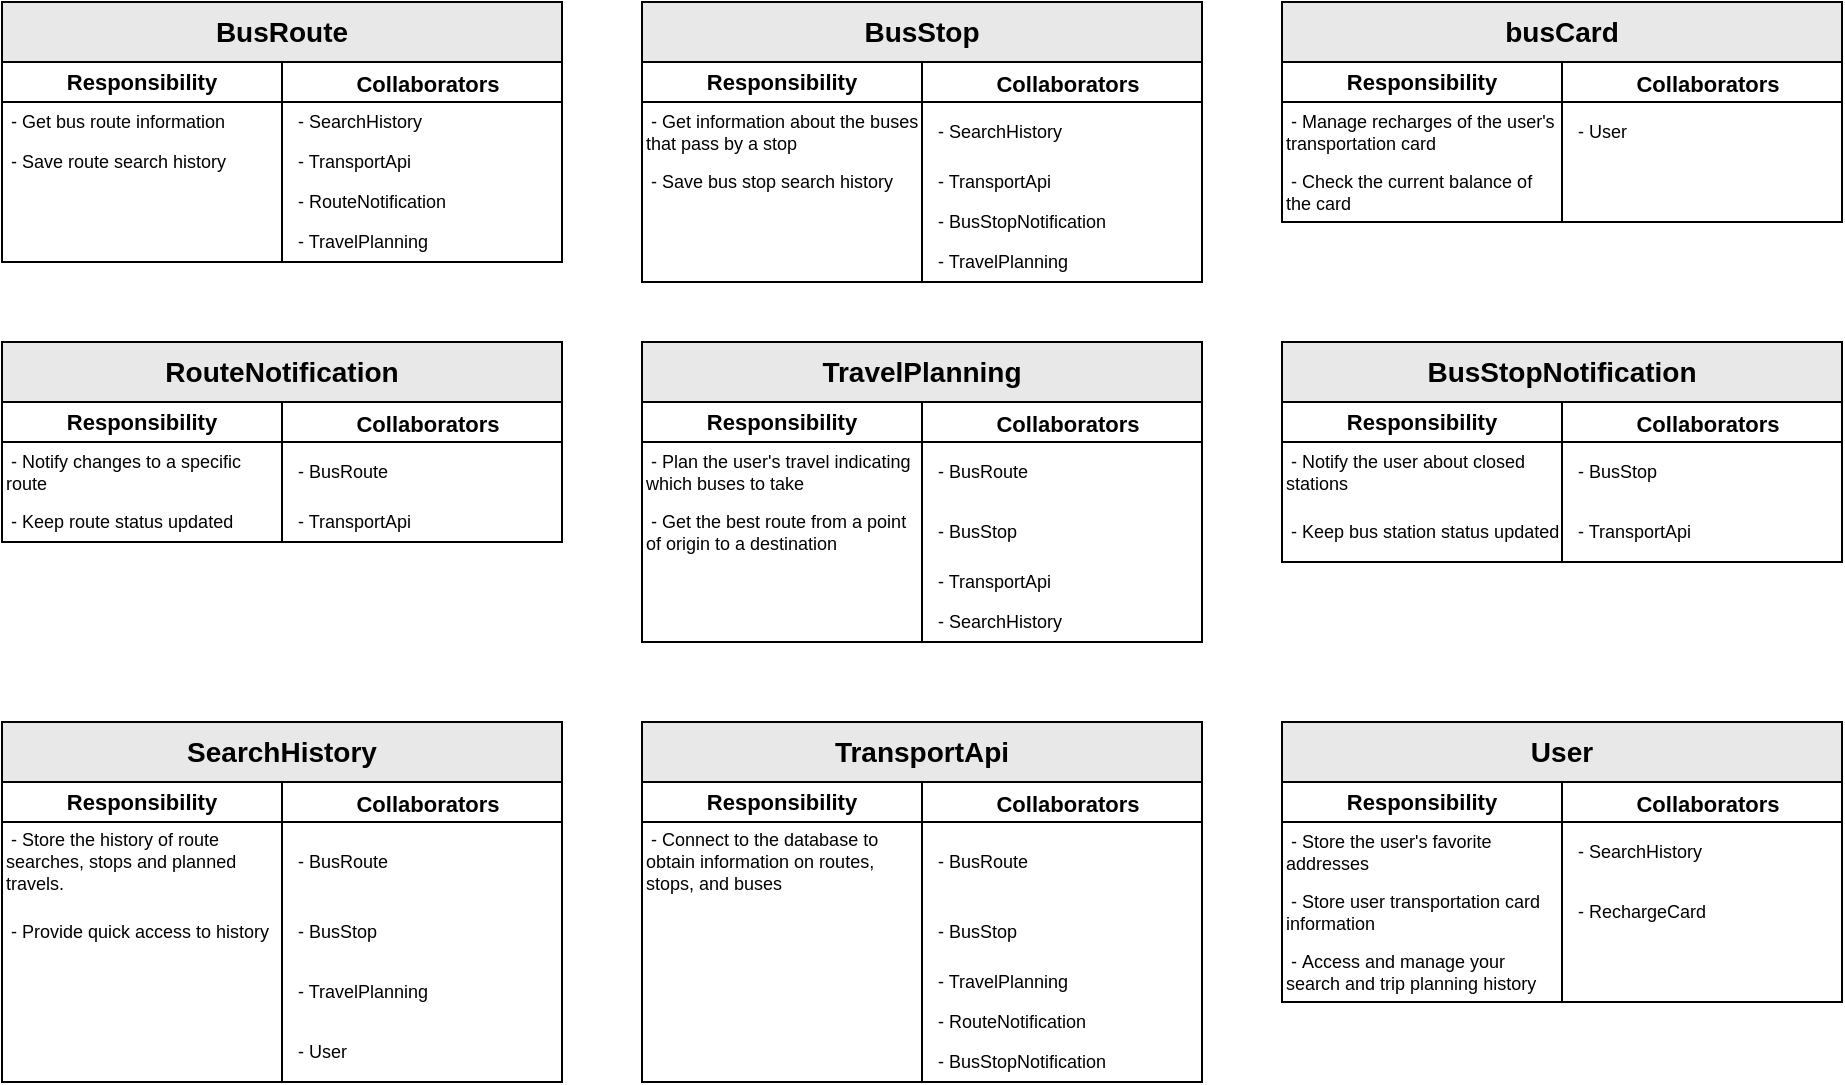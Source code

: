 <mxfile version="24.7.17" pages="3">
  <diagram id="pCYuzpo6gZPoyfS-vr07" name="CRC">
    <mxGraphModel dx="427" dy="502" grid="1" gridSize="10" guides="1" tooltips="1" connect="1" arrows="1" fold="1" page="1" pageScale="1" pageWidth="827" pageHeight="1169" math="0" shadow="0">
      <root>
        <mxCell id="0" />
        <mxCell id="1" parent="0" />
        <mxCell id="U7XZ3iKIyfjRVw8lo3Q3-96" value="&lt;span style=&quot;text-wrap: nowrap;&quot;&gt;&lt;font style=&quot;font-size: 14px;&quot;&gt;BusRoute&lt;/font&gt;&lt;/span&gt;" style="shape=table;startSize=30;container=1;collapsible=1;childLayout=tableLayout;fixedRows=1;rowLines=0;fontStyle=1;align=center;resizeLast=1;html=1;whiteSpace=wrap;swimlaneLine=1;rounded=0;shadow=0;gradientColor=none;fillStyle=auto;fillColor=#E8E8E8;" parent="1" vertex="1">
          <mxGeometry x="40" y="40" width="280.0" height="130" as="geometry">
            <mxRectangle x="120" y="100" width="150" height="30" as="alternateBounds" />
          </mxGeometry>
        </mxCell>
        <mxCell id="U7XZ3iKIyfjRVw8lo3Q3-97" value="" style="shape=tableRow;horizontal=0;startSize=0;swimlaneHead=0;swimlaneBody=0;fillColor=none;collapsible=0;dropTarget=0;points=[[0,0.5],[1,0.5]];portConstraint=eastwest;top=0;left=0;right=0;bottom=1;html=1;fontStyle=4" parent="U7XZ3iKIyfjRVw8lo3Q3-96" vertex="1">
          <mxGeometry y="30" width="280.0" height="20" as="geometry" />
        </mxCell>
        <mxCell id="U7XZ3iKIyfjRVw8lo3Q3-98" value="&lt;span style=&quot;font-size: 11px;&quot;&gt;Responsibility&lt;/span&gt;" style="shape=partialRectangle;connectable=0;fillColor=none;top=0;left=0;bottom=0;right=0;fontStyle=1;overflow=hidden;html=1;whiteSpace=wrap;fontSize=11;" parent="U7XZ3iKIyfjRVw8lo3Q3-97" vertex="1">
          <mxGeometry width="140" height="20" as="geometry">
            <mxRectangle width="140" height="20" as="alternateBounds" />
          </mxGeometry>
        </mxCell>
        <mxCell id="U7XZ3iKIyfjRVw8lo3Q3-99" value="&lt;div style=&quot;&quot;&gt;&lt;font style=&quot;font-size: 11px;&quot;&gt;Collaborators&lt;/font&gt;&lt;/div&gt;" style="shape=partialRectangle;connectable=0;fillColor=none;top=0;left=0;bottom=0;right=0;align=center;spacingLeft=6;fontStyle=1;overflow=hidden;html=1;whiteSpace=wrap;fontSize=13;" parent="U7XZ3iKIyfjRVw8lo3Q3-97" vertex="1">
          <mxGeometry x="140" width="140.0" height="20" as="geometry">
            <mxRectangle width="140.0" height="20" as="alternateBounds" />
          </mxGeometry>
        </mxCell>
        <mxCell id="U7XZ3iKIyfjRVw8lo3Q3-100" value="" style="shape=tableRow;horizontal=0;startSize=0;swimlaneHead=0;swimlaneBody=0;fillColor=none;collapsible=0;dropTarget=0;points=[[0,0.5],[1,0.5]];portConstraint=eastwest;top=0;left=0;right=0;bottom=0;html=1;" parent="U7XZ3iKIyfjRVw8lo3Q3-96" vertex="1">
          <mxGeometry y="50" width="280.0" height="20" as="geometry" />
        </mxCell>
        <mxCell id="U7XZ3iKIyfjRVw8lo3Q3-101" value="&amp;nbsp;- Get bus route information" style="shape=partialRectangle;connectable=0;fillColor=none;top=0;left=0;bottom=0;right=0;editable=1;overflow=hidden;html=1;whiteSpace=wrap;align=left;fontSize=9;" parent="U7XZ3iKIyfjRVw8lo3Q3-100" vertex="1">
          <mxGeometry width="140" height="20" as="geometry">
            <mxRectangle width="140" height="20" as="alternateBounds" />
          </mxGeometry>
        </mxCell>
        <mxCell id="U7XZ3iKIyfjRVw8lo3Q3-102" value="- SearchHistory" style="shape=partialRectangle;connectable=0;fillColor=none;top=0;left=0;bottom=0;right=0;align=left;spacingLeft=6;overflow=hidden;html=1;whiteSpace=wrap;fontSize=9;" parent="U7XZ3iKIyfjRVw8lo3Q3-100" vertex="1">
          <mxGeometry x="140" width="140.0" height="20" as="geometry">
            <mxRectangle width="140.0" height="20" as="alternateBounds" />
          </mxGeometry>
        </mxCell>
        <mxCell id="U7XZ3iKIyfjRVw8lo3Q3-103" value="" style="shape=tableRow;horizontal=0;startSize=0;swimlaneHead=0;swimlaneBody=0;fillColor=none;collapsible=0;dropTarget=0;points=[[0,0.5],[1,0.5]];portConstraint=eastwest;top=0;left=0;right=0;bottom=0;html=1;" parent="U7XZ3iKIyfjRVw8lo3Q3-96" vertex="1">
          <mxGeometry y="70" width="280.0" height="20" as="geometry" />
        </mxCell>
        <mxCell id="U7XZ3iKIyfjRVw8lo3Q3-104" value="&amp;nbsp;- Save route search history" style="shape=partialRectangle;connectable=0;fillColor=none;top=0;left=0;bottom=0;right=0;editable=1;overflow=hidden;html=1;whiteSpace=wrap;fontSize=9;align=left;" parent="U7XZ3iKIyfjRVw8lo3Q3-103" vertex="1">
          <mxGeometry width="140" height="20" as="geometry">
            <mxRectangle width="140" height="20" as="alternateBounds" />
          </mxGeometry>
        </mxCell>
        <mxCell id="U7XZ3iKIyfjRVw8lo3Q3-105" value="- TransportApi" style="shape=partialRectangle;connectable=0;fillColor=none;top=0;left=0;bottom=0;right=0;align=left;spacingLeft=6;overflow=hidden;html=1;whiteSpace=wrap;fontSize=9;" parent="U7XZ3iKIyfjRVw8lo3Q3-103" vertex="1">
          <mxGeometry x="140" width="140.0" height="20" as="geometry">
            <mxRectangle width="140.0" height="20" as="alternateBounds" />
          </mxGeometry>
        </mxCell>
        <mxCell id="GOFh9uwzWzlSreIbZb03-23" style="shape=tableRow;horizontal=0;startSize=0;swimlaneHead=0;swimlaneBody=0;fillColor=none;collapsible=0;dropTarget=0;points=[[0,0.5],[1,0.5]];portConstraint=eastwest;top=0;left=0;right=0;bottom=0;html=1;" parent="U7XZ3iKIyfjRVw8lo3Q3-96" vertex="1">
          <mxGeometry y="90" width="280.0" height="20" as="geometry" />
        </mxCell>
        <mxCell id="GOFh9uwzWzlSreIbZb03-24" style="shape=partialRectangle;connectable=0;fillColor=none;top=0;left=0;bottom=0;right=0;editable=1;overflow=hidden;html=1;whiteSpace=wrap;fontSize=9;align=left;" parent="GOFh9uwzWzlSreIbZb03-23" vertex="1">
          <mxGeometry width="140" height="20" as="geometry">
            <mxRectangle width="140" height="20" as="alternateBounds" />
          </mxGeometry>
        </mxCell>
        <mxCell id="GOFh9uwzWzlSreIbZb03-25" value="- RouteNotification" style="shape=partialRectangle;connectable=0;fillColor=none;top=0;left=0;bottom=0;right=0;align=left;spacingLeft=6;overflow=hidden;html=1;whiteSpace=wrap;fontSize=9;" parent="GOFh9uwzWzlSreIbZb03-23" vertex="1">
          <mxGeometry x="140" width="140.0" height="20" as="geometry">
            <mxRectangle width="140.0" height="20" as="alternateBounds" />
          </mxGeometry>
        </mxCell>
        <mxCell id="V7HMOvmReYeBTQIypr3q-49" style="shape=tableRow;horizontal=0;startSize=0;swimlaneHead=0;swimlaneBody=0;fillColor=none;collapsible=0;dropTarget=0;points=[[0,0.5],[1,0.5]];portConstraint=eastwest;top=0;left=0;right=0;bottom=0;html=1;" parent="U7XZ3iKIyfjRVw8lo3Q3-96" vertex="1">
          <mxGeometry y="110" width="280.0" height="20" as="geometry" />
        </mxCell>
        <mxCell id="V7HMOvmReYeBTQIypr3q-50" style="shape=partialRectangle;connectable=0;fillColor=none;top=0;left=0;bottom=0;right=0;editable=1;overflow=hidden;html=1;whiteSpace=wrap;fontSize=9;align=left;" parent="V7HMOvmReYeBTQIypr3q-49" vertex="1">
          <mxGeometry width="140" height="20" as="geometry">
            <mxRectangle width="140" height="20" as="alternateBounds" />
          </mxGeometry>
        </mxCell>
        <mxCell id="V7HMOvmReYeBTQIypr3q-51" value="- TravelPlanning" style="shape=partialRectangle;connectable=0;fillColor=none;top=0;left=0;bottom=0;right=0;align=left;spacingLeft=6;overflow=hidden;html=1;whiteSpace=wrap;fontSize=9;" parent="V7HMOvmReYeBTQIypr3q-49" vertex="1">
          <mxGeometry x="140" width="140.0" height="20" as="geometry">
            <mxRectangle width="140.0" height="20" as="alternateBounds" />
          </mxGeometry>
        </mxCell>
        <mxCell id="GOFh9uwzWzlSreIbZb03-3" value="&lt;span style=&quot;text-wrap: nowrap;&quot;&gt;&lt;font style=&quot;font-size: 14px;&quot;&gt;BusStop&lt;/font&gt;&lt;/span&gt;" style="shape=table;startSize=30;container=1;collapsible=1;childLayout=tableLayout;fixedRows=1;rowLines=0;fontStyle=1;align=center;resizeLast=1;html=1;whiteSpace=wrap;swimlaneLine=1;rounded=0;shadow=0;gradientColor=none;fillStyle=auto;fillColor=#E8E8E8;" parent="1" vertex="1">
          <mxGeometry x="360" y="40" width="280" height="140" as="geometry">
            <mxRectangle x="120" y="100" width="150" height="30" as="alternateBounds" />
          </mxGeometry>
        </mxCell>
        <mxCell id="GOFh9uwzWzlSreIbZb03-4" value="" style="shape=tableRow;horizontal=0;startSize=0;swimlaneHead=0;swimlaneBody=0;fillColor=none;collapsible=0;dropTarget=0;points=[[0,0.5],[1,0.5]];portConstraint=eastwest;top=0;left=0;right=0;bottom=1;html=1;fontStyle=4" parent="GOFh9uwzWzlSreIbZb03-3" vertex="1">
          <mxGeometry y="30" width="280" height="20" as="geometry" />
        </mxCell>
        <mxCell id="GOFh9uwzWzlSreIbZb03-5" value="&lt;span style=&quot;font-size: 11px;&quot;&gt;Responsibility&lt;/span&gt;" style="shape=partialRectangle;connectable=0;fillColor=none;top=0;left=0;bottom=0;right=0;fontStyle=1;overflow=hidden;html=1;whiteSpace=wrap;fontSize=11;" parent="GOFh9uwzWzlSreIbZb03-4" vertex="1">
          <mxGeometry width="140" height="20" as="geometry">
            <mxRectangle width="140" height="20" as="alternateBounds" />
          </mxGeometry>
        </mxCell>
        <mxCell id="GOFh9uwzWzlSreIbZb03-6" value="&lt;div style=&quot;&quot;&gt;&lt;font style=&quot;font-size: 11px;&quot;&gt;Collaborators&lt;/font&gt;&lt;/div&gt;" style="shape=partialRectangle;connectable=0;fillColor=none;top=0;left=0;bottom=0;right=0;align=center;spacingLeft=6;fontStyle=1;overflow=hidden;html=1;whiteSpace=wrap;fontSize=13;" parent="GOFh9uwzWzlSreIbZb03-4" vertex="1">
          <mxGeometry x="140" width="140" height="20" as="geometry">
            <mxRectangle width="140" height="20" as="alternateBounds" />
          </mxGeometry>
        </mxCell>
        <mxCell id="GOFh9uwzWzlSreIbZb03-7" value="" style="shape=tableRow;horizontal=0;startSize=0;swimlaneHead=0;swimlaneBody=0;fillColor=none;collapsible=0;dropTarget=0;points=[[0,0.5],[1,0.5]];portConstraint=eastwest;top=0;left=0;right=0;bottom=0;html=1;" parent="GOFh9uwzWzlSreIbZb03-3" vertex="1">
          <mxGeometry y="50" width="280" height="30" as="geometry" />
        </mxCell>
        <mxCell id="GOFh9uwzWzlSreIbZb03-8" value="&amp;nbsp;- Get information about the buses that pass by a stop" style="shape=partialRectangle;connectable=0;fillColor=none;top=0;left=0;bottom=0;right=0;editable=1;overflow=hidden;html=1;whiteSpace=wrap;align=left;fontSize=9;" parent="GOFh9uwzWzlSreIbZb03-7" vertex="1">
          <mxGeometry width="140" height="30" as="geometry">
            <mxRectangle width="140" height="30" as="alternateBounds" />
          </mxGeometry>
        </mxCell>
        <mxCell id="GOFh9uwzWzlSreIbZb03-9" value="- SearchHistory" style="shape=partialRectangle;connectable=0;fillColor=none;top=0;left=0;bottom=0;right=0;align=left;spacingLeft=6;overflow=hidden;html=1;whiteSpace=wrap;fontSize=9;" parent="GOFh9uwzWzlSreIbZb03-7" vertex="1">
          <mxGeometry x="140" width="140" height="30" as="geometry">
            <mxRectangle width="140" height="30" as="alternateBounds" />
          </mxGeometry>
        </mxCell>
        <mxCell id="GOFh9uwzWzlSreIbZb03-10" value="" style="shape=tableRow;horizontal=0;startSize=0;swimlaneHead=0;swimlaneBody=0;fillColor=none;collapsible=0;dropTarget=0;points=[[0,0.5],[1,0.5]];portConstraint=eastwest;top=0;left=0;right=0;bottom=0;html=1;" parent="GOFh9uwzWzlSreIbZb03-3" vertex="1">
          <mxGeometry y="80" width="280" height="20" as="geometry" />
        </mxCell>
        <mxCell id="GOFh9uwzWzlSreIbZb03-11" value="&amp;nbsp;- Save bus stop search history" style="shape=partialRectangle;connectable=0;fillColor=none;top=0;left=0;bottom=0;right=0;editable=1;overflow=hidden;html=1;whiteSpace=wrap;fontSize=9;align=left;" parent="GOFh9uwzWzlSreIbZb03-10" vertex="1">
          <mxGeometry width="140" height="20" as="geometry">
            <mxRectangle width="140" height="20" as="alternateBounds" />
          </mxGeometry>
        </mxCell>
        <mxCell id="GOFh9uwzWzlSreIbZb03-12" value="- TransportApi" style="shape=partialRectangle;connectable=0;fillColor=none;top=0;left=0;bottom=0;right=0;align=left;spacingLeft=6;overflow=hidden;html=1;whiteSpace=wrap;fontSize=9;" parent="GOFh9uwzWzlSreIbZb03-10" vertex="1">
          <mxGeometry x="140" width="140" height="20" as="geometry">
            <mxRectangle width="140" height="20" as="alternateBounds" />
          </mxGeometry>
        </mxCell>
        <mxCell id="V7HMOvmReYeBTQIypr3q-43" style="shape=tableRow;horizontal=0;startSize=0;swimlaneHead=0;swimlaneBody=0;fillColor=none;collapsible=0;dropTarget=0;points=[[0,0.5],[1,0.5]];portConstraint=eastwest;top=0;left=0;right=0;bottom=0;html=1;" parent="GOFh9uwzWzlSreIbZb03-3" vertex="1">
          <mxGeometry y="100" width="280" height="20" as="geometry" />
        </mxCell>
        <mxCell id="V7HMOvmReYeBTQIypr3q-44" style="shape=partialRectangle;connectable=0;fillColor=none;top=0;left=0;bottom=0;right=0;editable=1;overflow=hidden;html=1;whiteSpace=wrap;fontSize=9;align=left;" parent="V7HMOvmReYeBTQIypr3q-43" vertex="1">
          <mxGeometry width="140" height="20" as="geometry">
            <mxRectangle width="140" height="20" as="alternateBounds" />
          </mxGeometry>
        </mxCell>
        <mxCell id="V7HMOvmReYeBTQIypr3q-45" value="- BusStopNotification" style="shape=partialRectangle;connectable=0;fillColor=none;top=0;left=0;bottom=0;right=0;align=left;spacingLeft=6;overflow=hidden;html=1;whiteSpace=wrap;fontSize=9;" parent="V7HMOvmReYeBTQIypr3q-43" vertex="1">
          <mxGeometry x="140" width="140" height="20" as="geometry">
            <mxRectangle width="140" height="20" as="alternateBounds" />
          </mxGeometry>
        </mxCell>
        <mxCell id="V7HMOvmReYeBTQIypr3q-52" style="shape=tableRow;horizontal=0;startSize=0;swimlaneHead=0;swimlaneBody=0;fillColor=none;collapsible=0;dropTarget=0;points=[[0,0.5],[1,0.5]];portConstraint=eastwest;top=0;left=0;right=0;bottom=0;html=1;" parent="GOFh9uwzWzlSreIbZb03-3" vertex="1">
          <mxGeometry y="120" width="280" height="20" as="geometry" />
        </mxCell>
        <mxCell id="V7HMOvmReYeBTQIypr3q-53" style="shape=partialRectangle;connectable=0;fillColor=none;top=0;left=0;bottom=0;right=0;editable=1;overflow=hidden;html=1;whiteSpace=wrap;fontSize=9;align=left;" parent="V7HMOvmReYeBTQIypr3q-52" vertex="1">
          <mxGeometry width="140" height="20" as="geometry">
            <mxRectangle width="140" height="20" as="alternateBounds" />
          </mxGeometry>
        </mxCell>
        <mxCell id="V7HMOvmReYeBTQIypr3q-54" value="- TravelPlanning" style="shape=partialRectangle;connectable=0;fillColor=none;top=0;left=0;bottom=0;right=0;align=left;spacingLeft=6;overflow=hidden;html=1;whiteSpace=wrap;fontSize=9;" parent="V7HMOvmReYeBTQIypr3q-52" vertex="1">
          <mxGeometry x="140" width="140" height="20" as="geometry">
            <mxRectangle width="140" height="20" as="alternateBounds" />
          </mxGeometry>
        </mxCell>
        <mxCell id="GOFh9uwzWzlSreIbZb03-13" value="&lt;span style=&quot;text-wrap: nowrap;&quot;&gt;&lt;font style=&quot;font-size: 14px;&quot;&gt;RouteNotification&lt;/font&gt;&lt;/span&gt;" style="shape=table;startSize=30;container=1;collapsible=1;childLayout=tableLayout;fixedRows=1;rowLines=0;fontStyle=1;align=center;resizeLast=1;html=1;whiteSpace=wrap;swimlaneLine=1;rounded=0;shadow=0;gradientColor=none;fillStyle=auto;fillColor=#E8E8E8;" parent="1" vertex="1">
          <mxGeometry x="40" y="210" width="280.0" height="100" as="geometry">
            <mxRectangle x="120" y="100" width="150" height="30" as="alternateBounds" />
          </mxGeometry>
        </mxCell>
        <mxCell id="GOFh9uwzWzlSreIbZb03-14" value="" style="shape=tableRow;horizontal=0;startSize=0;swimlaneHead=0;swimlaneBody=0;fillColor=none;collapsible=0;dropTarget=0;points=[[0,0.5],[1,0.5]];portConstraint=eastwest;top=0;left=0;right=0;bottom=1;html=1;fontStyle=4" parent="GOFh9uwzWzlSreIbZb03-13" vertex="1">
          <mxGeometry y="30" width="280.0" height="20" as="geometry" />
        </mxCell>
        <mxCell id="GOFh9uwzWzlSreIbZb03-15" value="&lt;span style=&quot;font-size: 11px;&quot;&gt;Responsibility&lt;/span&gt;" style="shape=partialRectangle;connectable=0;fillColor=none;top=0;left=0;bottom=0;right=0;fontStyle=1;overflow=hidden;html=1;whiteSpace=wrap;fontSize=11;" parent="GOFh9uwzWzlSreIbZb03-14" vertex="1">
          <mxGeometry width="140" height="20" as="geometry">
            <mxRectangle width="140" height="20" as="alternateBounds" />
          </mxGeometry>
        </mxCell>
        <mxCell id="GOFh9uwzWzlSreIbZb03-16" value="&lt;div style=&quot;&quot;&gt;&lt;font style=&quot;font-size: 11px;&quot;&gt;Collaborators&lt;/font&gt;&lt;/div&gt;" style="shape=partialRectangle;connectable=0;fillColor=none;top=0;left=0;bottom=0;right=0;align=center;spacingLeft=6;fontStyle=1;overflow=hidden;html=1;whiteSpace=wrap;fontSize=13;" parent="GOFh9uwzWzlSreIbZb03-14" vertex="1">
          <mxGeometry x="140" width="140.0" height="20" as="geometry">
            <mxRectangle width="140.0" height="20" as="alternateBounds" />
          </mxGeometry>
        </mxCell>
        <mxCell id="GOFh9uwzWzlSreIbZb03-17" value="" style="shape=tableRow;horizontal=0;startSize=0;swimlaneHead=0;swimlaneBody=0;fillColor=none;collapsible=0;dropTarget=0;points=[[0,0.5],[1,0.5]];portConstraint=eastwest;top=0;left=0;right=0;bottom=0;html=1;" parent="GOFh9uwzWzlSreIbZb03-13" vertex="1">
          <mxGeometry y="50" width="280.0" height="30" as="geometry" />
        </mxCell>
        <mxCell id="GOFh9uwzWzlSreIbZb03-18" value="&amp;nbsp;-&amp;nbsp;Notify changes to a specific route" style="shape=partialRectangle;connectable=0;fillColor=none;top=0;left=0;bottom=0;right=0;editable=1;overflow=hidden;html=1;whiteSpace=wrap;align=left;fontSize=9;" parent="GOFh9uwzWzlSreIbZb03-17" vertex="1">
          <mxGeometry width="140" height="30" as="geometry">
            <mxRectangle width="140" height="30" as="alternateBounds" />
          </mxGeometry>
        </mxCell>
        <mxCell id="GOFh9uwzWzlSreIbZb03-19" value="- BusRoute" style="shape=partialRectangle;connectable=0;fillColor=none;top=0;left=0;bottom=0;right=0;align=left;spacingLeft=6;overflow=hidden;html=1;whiteSpace=wrap;fontSize=9;" parent="GOFh9uwzWzlSreIbZb03-17" vertex="1">
          <mxGeometry x="140" width="140.0" height="30" as="geometry">
            <mxRectangle width="140.0" height="30" as="alternateBounds" />
          </mxGeometry>
        </mxCell>
        <mxCell id="GOFh9uwzWzlSreIbZb03-20" value="" style="shape=tableRow;horizontal=0;startSize=0;swimlaneHead=0;swimlaneBody=0;fillColor=none;collapsible=0;dropTarget=0;points=[[0,0.5],[1,0.5]];portConstraint=eastwest;top=0;left=0;right=0;bottom=0;html=1;" parent="GOFh9uwzWzlSreIbZb03-13" vertex="1">
          <mxGeometry y="80" width="280.0" height="20" as="geometry" />
        </mxCell>
        <mxCell id="GOFh9uwzWzlSreIbZb03-21" value="&amp;nbsp;- Keep route status updated" style="shape=partialRectangle;connectable=0;fillColor=none;top=0;left=0;bottom=0;right=0;editable=1;overflow=hidden;html=1;whiteSpace=wrap;fontSize=9;align=left;" parent="GOFh9uwzWzlSreIbZb03-20" vertex="1">
          <mxGeometry width="140" height="20" as="geometry">
            <mxRectangle width="140" height="20" as="alternateBounds" />
          </mxGeometry>
        </mxCell>
        <mxCell id="GOFh9uwzWzlSreIbZb03-22" value="- TransportApi" style="shape=partialRectangle;connectable=0;fillColor=none;top=0;left=0;bottom=0;right=0;align=left;spacingLeft=6;overflow=hidden;html=1;whiteSpace=wrap;fontSize=9;" parent="GOFh9uwzWzlSreIbZb03-20" vertex="1">
          <mxGeometry x="140" width="140.0" height="20" as="geometry">
            <mxRectangle width="140.0" height="20" as="alternateBounds" />
          </mxGeometry>
        </mxCell>
        <mxCell id="GOFh9uwzWzlSreIbZb03-26" value="&lt;span style=&quot;text-wrap: nowrap;&quot;&gt;&lt;font style=&quot;font-size: 14px;&quot;&gt;TravelPlanning&lt;/font&gt;&lt;/span&gt;" style="shape=table;startSize=30;container=1;collapsible=1;childLayout=tableLayout;fixedRows=1;rowLines=0;fontStyle=1;align=center;resizeLast=1;html=1;whiteSpace=wrap;swimlaneLine=1;rounded=0;shadow=0;gradientColor=none;fillStyle=auto;fillColor=#E8E8E8;" parent="1" vertex="1">
          <mxGeometry x="360" y="210" width="280" height="150" as="geometry">
            <mxRectangle x="120" y="100" width="150" height="30" as="alternateBounds" />
          </mxGeometry>
        </mxCell>
        <mxCell id="GOFh9uwzWzlSreIbZb03-27" value="" style="shape=tableRow;horizontal=0;startSize=0;swimlaneHead=0;swimlaneBody=0;fillColor=none;collapsible=0;dropTarget=0;points=[[0,0.5],[1,0.5]];portConstraint=eastwest;top=0;left=0;right=0;bottom=1;html=1;fontStyle=4" parent="GOFh9uwzWzlSreIbZb03-26" vertex="1">
          <mxGeometry y="30" width="280" height="20" as="geometry" />
        </mxCell>
        <mxCell id="GOFh9uwzWzlSreIbZb03-28" value="&lt;span style=&quot;font-size: 11px;&quot;&gt;Responsibility&lt;/span&gt;" style="shape=partialRectangle;connectable=0;fillColor=none;top=0;left=0;bottom=0;right=0;fontStyle=1;overflow=hidden;html=1;whiteSpace=wrap;fontSize=11;" parent="GOFh9uwzWzlSreIbZb03-27" vertex="1">
          <mxGeometry width="140" height="20" as="geometry">
            <mxRectangle width="140" height="20" as="alternateBounds" />
          </mxGeometry>
        </mxCell>
        <mxCell id="GOFh9uwzWzlSreIbZb03-29" value="&lt;div style=&quot;&quot;&gt;&lt;font style=&quot;font-size: 11px;&quot;&gt;Collaborators&lt;/font&gt;&lt;/div&gt;" style="shape=partialRectangle;connectable=0;fillColor=none;top=0;left=0;bottom=0;right=0;align=center;spacingLeft=6;fontStyle=1;overflow=hidden;html=1;whiteSpace=wrap;fontSize=13;" parent="GOFh9uwzWzlSreIbZb03-27" vertex="1">
          <mxGeometry x="140" width="140" height="20" as="geometry">
            <mxRectangle width="140" height="20" as="alternateBounds" />
          </mxGeometry>
        </mxCell>
        <mxCell id="GOFh9uwzWzlSreIbZb03-30" value="" style="shape=tableRow;horizontal=0;startSize=0;swimlaneHead=0;swimlaneBody=0;fillColor=none;collapsible=0;dropTarget=0;points=[[0,0.5],[1,0.5]];portConstraint=eastwest;top=0;left=0;right=0;bottom=0;html=1;" parent="GOFh9uwzWzlSreIbZb03-26" vertex="1">
          <mxGeometry y="50" width="280" height="30" as="geometry" />
        </mxCell>
        <mxCell id="GOFh9uwzWzlSreIbZb03-31" value="&amp;nbsp;-&amp;nbsp;Plan the user&#39;s travel indicating which buses to take" style="shape=partialRectangle;connectable=0;fillColor=none;top=0;left=0;bottom=0;right=0;editable=1;overflow=hidden;html=1;whiteSpace=wrap;align=left;fontSize=9;" parent="GOFh9uwzWzlSreIbZb03-30" vertex="1">
          <mxGeometry width="140" height="30" as="geometry">
            <mxRectangle width="140" height="30" as="alternateBounds" />
          </mxGeometry>
        </mxCell>
        <mxCell id="GOFh9uwzWzlSreIbZb03-32" value="- BusRoute" style="shape=partialRectangle;connectable=0;fillColor=none;top=0;left=0;bottom=0;right=0;align=left;spacingLeft=6;overflow=hidden;html=1;whiteSpace=wrap;fontSize=9;" parent="GOFh9uwzWzlSreIbZb03-30" vertex="1">
          <mxGeometry x="140" width="140" height="30" as="geometry">
            <mxRectangle width="140" height="30" as="alternateBounds" />
          </mxGeometry>
        </mxCell>
        <mxCell id="GOFh9uwzWzlSreIbZb03-33" value="" style="shape=tableRow;horizontal=0;startSize=0;swimlaneHead=0;swimlaneBody=0;fillColor=none;collapsible=0;dropTarget=0;points=[[0,0.5],[1,0.5]];portConstraint=eastwest;top=0;left=0;right=0;bottom=0;html=1;" parent="GOFh9uwzWzlSreIbZb03-26" vertex="1">
          <mxGeometry y="80" width="280" height="30" as="geometry" />
        </mxCell>
        <mxCell id="GOFh9uwzWzlSreIbZb03-34" value="&amp;nbsp;- Get the best route from a point of origin to a destination" style="shape=partialRectangle;connectable=0;fillColor=none;top=0;left=0;bottom=0;right=0;editable=1;overflow=hidden;html=1;whiteSpace=wrap;fontSize=9;align=left;" parent="GOFh9uwzWzlSreIbZb03-33" vertex="1">
          <mxGeometry width="140" height="30" as="geometry">
            <mxRectangle width="140" height="30" as="alternateBounds" />
          </mxGeometry>
        </mxCell>
        <mxCell id="GOFh9uwzWzlSreIbZb03-35" value="- BusStop" style="shape=partialRectangle;connectable=0;fillColor=none;top=0;left=0;bottom=0;right=0;align=left;spacingLeft=6;overflow=hidden;html=1;whiteSpace=wrap;fontSize=9;" parent="GOFh9uwzWzlSreIbZb03-33" vertex="1">
          <mxGeometry x="140" width="140" height="30" as="geometry">
            <mxRectangle width="140" height="30" as="alternateBounds" />
          </mxGeometry>
        </mxCell>
        <mxCell id="GOFh9uwzWzlSreIbZb03-36" style="shape=tableRow;horizontal=0;startSize=0;swimlaneHead=0;swimlaneBody=0;fillColor=none;collapsible=0;dropTarget=0;points=[[0,0.5],[1,0.5]];portConstraint=eastwest;top=0;left=0;right=0;bottom=0;html=1;" parent="GOFh9uwzWzlSreIbZb03-26" vertex="1">
          <mxGeometry y="110" width="280" height="20" as="geometry" />
        </mxCell>
        <mxCell id="GOFh9uwzWzlSreIbZb03-37" style="shape=partialRectangle;connectable=0;fillColor=none;top=0;left=0;bottom=0;right=0;editable=1;overflow=hidden;html=1;whiteSpace=wrap;fontSize=9;align=left;" parent="GOFh9uwzWzlSreIbZb03-36" vertex="1">
          <mxGeometry width="140" height="20" as="geometry">
            <mxRectangle width="140" height="20" as="alternateBounds" />
          </mxGeometry>
        </mxCell>
        <mxCell id="GOFh9uwzWzlSreIbZb03-38" value="- TransportApi" style="shape=partialRectangle;connectable=0;fillColor=none;top=0;left=0;bottom=0;right=0;align=left;spacingLeft=6;overflow=hidden;html=1;whiteSpace=wrap;fontSize=9;" parent="GOFh9uwzWzlSreIbZb03-36" vertex="1">
          <mxGeometry x="140" width="140" height="20" as="geometry">
            <mxRectangle width="140" height="20" as="alternateBounds" />
          </mxGeometry>
        </mxCell>
        <mxCell id="V7HMOvmReYeBTQIypr3q-55" style="shape=tableRow;horizontal=0;startSize=0;swimlaneHead=0;swimlaneBody=0;fillColor=none;collapsible=0;dropTarget=0;points=[[0,0.5],[1,0.5]];portConstraint=eastwest;top=0;left=0;right=0;bottom=0;html=1;" parent="GOFh9uwzWzlSreIbZb03-26" vertex="1">
          <mxGeometry y="130" width="280" height="20" as="geometry" />
        </mxCell>
        <mxCell id="V7HMOvmReYeBTQIypr3q-56" style="shape=partialRectangle;connectable=0;fillColor=none;top=0;left=0;bottom=0;right=0;editable=1;overflow=hidden;html=1;whiteSpace=wrap;fontSize=9;align=left;" parent="V7HMOvmReYeBTQIypr3q-55" vertex="1">
          <mxGeometry width="140" height="20" as="geometry">
            <mxRectangle width="140" height="20" as="alternateBounds" />
          </mxGeometry>
        </mxCell>
        <mxCell id="V7HMOvmReYeBTQIypr3q-57" value="- SearchHistory" style="shape=partialRectangle;connectable=0;fillColor=none;top=0;left=0;bottom=0;right=0;align=left;spacingLeft=6;overflow=hidden;html=1;whiteSpace=wrap;fontSize=9;" parent="V7HMOvmReYeBTQIypr3q-55" vertex="1">
          <mxGeometry x="140" width="140" height="20" as="geometry">
            <mxRectangle width="140" height="20" as="alternateBounds" />
          </mxGeometry>
        </mxCell>
        <mxCell id="GOFh9uwzWzlSreIbZb03-39" value="&lt;span style=&quot;text-wrap: nowrap;&quot;&gt;&lt;font style=&quot;font-size: 14px;&quot;&gt;SearchHistory&lt;/font&gt;&lt;/span&gt;" style="shape=table;startSize=30;container=1;collapsible=1;childLayout=tableLayout;fixedRows=1;rowLines=0;fontStyle=1;align=center;resizeLast=1;html=1;whiteSpace=wrap;swimlaneLine=1;rounded=0;shadow=0;gradientColor=none;fillStyle=auto;fillColor=#E8E8E8;" parent="1" vertex="1">
          <mxGeometry x="40" y="400" width="280.0" height="180" as="geometry">
            <mxRectangle x="120" y="100" width="150" height="30" as="alternateBounds" />
          </mxGeometry>
        </mxCell>
        <mxCell id="GOFh9uwzWzlSreIbZb03-40" value="" style="shape=tableRow;horizontal=0;startSize=0;swimlaneHead=0;swimlaneBody=0;fillColor=none;collapsible=0;dropTarget=0;points=[[0,0.5],[1,0.5]];portConstraint=eastwest;top=0;left=0;right=0;bottom=1;html=1;fontStyle=4" parent="GOFh9uwzWzlSreIbZb03-39" vertex="1">
          <mxGeometry y="30" width="280.0" height="20" as="geometry" />
        </mxCell>
        <mxCell id="GOFh9uwzWzlSreIbZb03-41" value="&lt;span style=&quot;font-size: 11px;&quot;&gt;Responsibility&lt;/span&gt;" style="shape=partialRectangle;connectable=0;fillColor=none;top=0;left=0;bottom=0;right=0;fontStyle=1;overflow=hidden;html=1;whiteSpace=wrap;fontSize=11;" parent="GOFh9uwzWzlSreIbZb03-40" vertex="1">
          <mxGeometry width="140" height="20" as="geometry">
            <mxRectangle width="140" height="20" as="alternateBounds" />
          </mxGeometry>
        </mxCell>
        <mxCell id="GOFh9uwzWzlSreIbZb03-42" value="&lt;div style=&quot;&quot;&gt;&lt;font style=&quot;font-size: 11px;&quot;&gt;Collaborators&lt;/font&gt;&lt;/div&gt;" style="shape=partialRectangle;connectable=0;fillColor=none;top=0;left=0;bottom=0;right=0;align=center;spacingLeft=6;fontStyle=1;overflow=hidden;html=1;whiteSpace=wrap;fontSize=13;" parent="GOFh9uwzWzlSreIbZb03-40" vertex="1">
          <mxGeometry x="140" width="140.0" height="20" as="geometry">
            <mxRectangle width="140.0" height="20" as="alternateBounds" />
          </mxGeometry>
        </mxCell>
        <mxCell id="GOFh9uwzWzlSreIbZb03-43" value="" style="shape=tableRow;horizontal=0;startSize=0;swimlaneHead=0;swimlaneBody=0;fillColor=none;collapsible=0;dropTarget=0;points=[[0,0.5],[1,0.5]];portConstraint=eastwest;top=0;left=0;right=0;bottom=0;html=1;" parent="GOFh9uwzWzlSreIbZb03-39" vertex="1">
          <mxGeometry y="50" width="280.0" height="40" as="geometry" />
        </mxCell>
        <mxCell id="GOFh9uwzWzlSreIbZb03-44" value="&amp;nbsp;-&amp;nbsp;Store the history of route searches, stops and planned travels." style="shape=partialRectangle;connectable=0;fillColor=none;top=0;left=0;bottom=0;right=0;editable=1;overflow=hidden;html=1;whiteSpace=wrap;align=left;fontSize=9;" parent="GOFh9uwzWzlSreIbZb03-43" vertex="1">
          <mxGeometry width="140" height="40" as="geometry">
            <mxRectangle width="140" height="40" as="alternateBounds" />
          </mxGeometry>
        </mxCell>
        <mxCell id="GOFh9uwzWzlSreIbZb03-45" value="- BusRoute" style="shape=partialRectangle;connectable=0;fillColor=none;top=0;left=0;bottom=0;right=0;align=left;spacingLeft=6;overflow=hidden;html=1;whiteSpace=wrap;fontSize=9;" parent="GOFh9uwzWzlSreIbZb03-43" vertex="1">
          <mxGeometry x="140" width="140.0" height="40" as="geometry">
            <mxRectangle width="140.0" height="40" as="alternateBounds" />
          </mxGeometry>
        </mxCell>
        <mxCell id="GOFh9uwzWzlSreIbZb03-46" value="" style="shape=tableRow;horizontal=0;startSize=0;swimlaneHead=0;swimlaneBody=0;fillColor=none;collapsible=0;dropTarget=0;points=[[0,0.5],[1,0.5]];portConstraint=eastwest;top=0;left=0;right=0;bottom=0;html=1;" parent="GOFh9uwzWzlSreIbZb03-39" vertex="1">
          <mxGeometry y="90" width="280.0" height="30" as="geometry" />
        </mxCell>
        <mxCell id="GOFh9uwzWzlSreIbZb03-47" value="&amp;nbsp;- Provide quick access to history" style="shape=partialRectangle;connectable=0;fillColor=none;top=0;left=0;bottom=0;right=0;editable=1;overflow=hidden;html=1;whiteSpace=wrap;fontSize=9;align=left;" parent="GOFh9uwzWzlSreIbZb03-46" vertex="1">
          <mxGeometry width="140" height="30" as="geometry">
            <mxRectangle width="140" height="30" as="alternateBounds" />
          </mxGeometry>
        </mxCell>
        <mxCell id="GOFh9uwzWzlSreIbZb03-48" value="- BusStop" style="shape=partialRectangle;connectable=0;fillColor=none;top=0;left=0;bottom=0;right=0;align=left;spacingLeft=6;overflow=hidden;html=1;whiteSpace=wrap;fontSize=9;" parent="GOFh9uwzWzlSreIbZb03-46" vertex="1">
          <mxGeometry x="140" width="140.0" height="30" as="geometry">
            <mxRectangle width="140.0" height="30" as="alternateBounds" />
          </mxGeometry>
        </mxCell>
        <mxCell id="V7HMOvmReYeBTQIypr3q-1" style="shape=tableRow;horizontal=0;startSize=0;swimlaneHead=0;swimlaneBody=0;fillColor=none;collapsible=0;dropTarget=0;points=[[0,0.5],[1,0.5]];portConstraint=eastwest;top=0;left=0;right=0;bottom=0;html=1;" parent="GOFh9uwzWzlSreIbZb03-39" vertex="1">
          <mxGeometry y="120" width="280.0" height="30" as="geometry" />
        </mxCell>
        <mxCell id="V7HMOvmReYeBTQIypr3q-2" style="shape=partialRectangle;connectable=0;fillColor=none;top=0;left=0;bottom=0;right=0;editable=1;overflow=hidden;html=1;whiteSpace=wrap;fontSize=9;align=left;" parent="V7HMOvmReYeBTQIypr3q-1" vertex="1">
          <mxGeometry width="140" height="30" as="geometry">
            <mxRectangle width="140" height="30" as="alternateBounds" />
          </mxGeometry>
        </mxCell>
        <mxCell id="V7HMOvmReYeBTQIypr3q-3" value="- TravelPlanning" style="shape=partialRectangle;connectable=0;fillColor=none;top=0;left=0;bottom=0;right=0;align=left;spacingLeft=6;overflow=hidden;html=1;whiteSpace=wrap;fontSize=9;" parent="V7HMOvmReYeBTQIypr3q-1" vertex="1">
          <mxGeometry x="140" width="140.0" height="30" as="geometry">
            <mxRectangle width="140.0" height="30" as="alternateBounds" />
          </mxGeometry>
        </mxCell>
        <mxCell id="V7HMOvmReYeBTQIypr3q-37" style="shape=tableRow;horizontal=0;startSize=0;swimlaneHead=0;swimlaneBody=0;fillColor=none;collapsible=0;dropTarget=0;points=[[0,0.5],[1,0.5]];portConstraint=eastwest;top=0;left=0;right=0;bottom=0;html=1;" parent="GOFh9uwzWzlSreIbZb03-39" vertex="1">
          <mxGeometry y="150" width="280.0" height="30" as="geometry" />
        </mxCell>
        <mxCell id="V7HMOvmReYeBTQIypr3q-38" style="shape=partialRectangle;connectable=0;fillColor=none;top=0;left=0;bottom=0;right=0;editable=1;overflow=hidden;html=1;whiteSpace=wrap;fontSize=9;align=left;" parent="V7HMOvmReYeBTQIypr3q-37" vertex="1">
          <mxGeometry width="140" height="30" as="geometry">
            <mxRectangle width="140" height="30" as="alternateBounds" />
          </mxGeometry>
        </mxCell>
        <mxCell id="V7HMOvmReYeBTQIypr3q-39" value="- User" style="shape=partialRectangle;connectable=0;fillColor=none;top=0;left=0;bottom=0;right=0;align=left;spacingLeft=6;overflow=hidden;html=1;whiteSpace=wrap;fontSize=9;" parent="V7HMOvmReYeBTQIypr3q-37" vertex="1">
          <mxGeometry x="140" width="140.0" height="30" as="geometry">
            <mxRectangle width="140.0" height="30" as="alternateBounds" />
          </mxGeometry>
        </mxCell>
        <mxCell id="GOFh9uwzWzlSreIbZb03-52" value="&lt;span style=&quot;text-wrap: nowrap;&quot;&gt;&lt;font style=&quot;font-size: 14px;&quot;&gt;TransportApi&lt;/font&gt;&lt;/span&gt;" style="shape=table;startSize=30;container=1;collapsible=1;childLayout=tableLayout;fixedRows=1;rowLines=0;fontStyle=1;align=center;resizeLast=1;html=1;whiteSpace=wrap;swimlaneLine=1;rounded=0;shadow=0;gradientColor=none;fillStyle=auto;fillColor=#E8E8E8;" parent="1" vertex="1">
          <mxGeometry x="360" y="400" width="280" height="180.0" as="geometry">
            <mxRectangle x="120" y="100" width="150" height="30" as="alternateBounds" />
          </mxGeometry>
        </mxCell>
        <mxCell id="GOFh9uwzWzlSreIbZb03-53" value="" style="shape=tableRow;horizontal=0;startSize=0;swimlaneHead=0;swimlaneBody=0;fillColor=none;collapsible=0;dropTarget=0;points=[[0,0.5],[1,0.5]];portConstraint=eastwest;top=0;left=0;right=0;bottom=1;html=1;fontStyle=4" parent="GOFh9uwzWzlSreIbZb03-52" vertex="1">
          <mxGeometry y="30" width="280" height="20" as="geometry" />
        </mxCell>
        <mxCell id="GOFh9uwzWzlSreIbZb03-54" value="&lt;span style=&quot;font-size: 11px;&quot;&gt;Responsibility&lt;/span&gt;" style="shape=partialRectangle;connectable=0;fillColor=none;top=0;left=0;bottom=0;right=0;fontStyle=1;overflow=hidden;html=1;whiteSpace=wrap;fontSize=11;" parent="GOFh9uwzWzlSreIbZb03-53" vertex="1">
          <mxGeometry width="140" height="20" as="geometry">
            <mxRectangle width="140" height="20" as="alternateBounds" />
          </mxGeometry>
        </mxCell>
        <mxCell id="GOFh9uwzWzlSreIbZb03-55" value="&lt;div style=&quot;&quot;&gt;&lt;font style=&quot;font-size: 11px;&quot;&gt;Collaborators&lt;/font&gt;&lt;/div&gt;" style="shape=partialRectangle;connectable=0;fillColor=none;top=0;left=0;bottom=0;right=0;align=center;spacingLeft=6;fontStyle=1;overflow=hidden;html=1;whiteSpace=wrap;fontSize=13;" parent="GOFh9uwzWzlSreIbZb03-53" vertex="1">
          <mxGeometry x="140" width="140" height="20" as="geometry">
            <mxRectangle width="140" height="20" as="alternateBounds" />
          </mxGeometry>
        </mxCell>
        <mxCell id="GOFh9uwzWzlSreIbZb03-56" value="" style="shape=tableRow;horizontal=0;startSize=0;swimlaneHead=0;swimlaneBody=0;fillColor=none;collapsible=0;dropTarget=0;points=[[0,0.5],[1,0.5]];portConstraint=eastwest;top=0;left=0;right=0;bottom=0;html=1;" parent="GOFh9uwzWzlSreIbZb03-52" vertex="1">
          <mxGeometry y="50" width="280" height="40" as="geometry" />
        </mxCell>
        <mxCell id="GOFh9uwzWzlSreIbZb03-57" value="&amp;nbsp;-&amp;nbsp;Connect to the database to obtain information on routes, stops, and buses" style="shape=partialRectangle;connectable=0;fillColor=none;top=0;left=0;bottom=0;right=0;editable=1;overflow=hidden;html=1;whiteSpace=wrap;align=left;fontSize=9;" parent="GOFh9uwzWzlSreIbZb03-56" vertex="1">
          <mxGeometry width="140" height="40" as="geometry">
            <mxRectangle width="140" height="40" as="alternateBounds" />
          </mxGeometry>
        </mxCell>
        <mxCell id="GOFh9uwzWzlSreIbZb03-58" value="- BusRoute" style="shape=partialRectangle;connectable=0;fillColor=none;top=0;left=0;bottom=0;right=0;align=left;spacingLeft=6;overflow=hidden;html=1;whiteSpace=wrap;fontSize=9;" parent="GOFh9uwzWzlSreIbZb03-56" vertex="1">
          <mxGeometry x="140" width="140" height="40" as="geometry">
            <mxRectangle width="140" height="40" as="alternateBounds" />
          </mxGeometry>
        </mxCell>
        <mxCell id="GOFh9uwzWzlSreIbZb03-59" value="" style="shape=tableRow;horizontal=0;startSize=0;swimlaneHead=0;swimlaneBody=0;fillColor=none;collapsible=0;dropTarget=0;points=[[0,0.5],[1,0.5]];portConstraint=eastwest;top=0;left=0;right=0;bottom=0;html=1;" parent="GOFh9uwzWzlSreIbZb03-52" vertex="1">
          <mxGeometry y="90" width="280" height="30" as="geometry" />
        </mxCell>
        <mxCell id="GOFh9uwzWzlSreIbZb03-60" value="" style="shape=partialRectangle;connectable=0;fillColor=none;top=0;left=0;bottom=0;right=0;editable=1;overflow=hidden;html=1;whiteSpace=wrap;fontSize=9;align=left;" parent="GOFh9uwzWzlSreIbZb03-59" vertex="1">
          <mxGeometry width="140" height="30" as="geometry">
            <mxRectangle width="140" height="30" as="alternateBounds" />
          </mxGeometry>
        </mxCell>
        <mxCell id="GOFh9uwzWzlSreIbZb03-61" value="- BusStop" style="shape=partialRectangle;connectable=0;fillColor=none;top=0;left=0;bottom=0;right=0;align=left;spacingLeft=6;overflow=hidden;html=1;whiteSpace=wrap;fontSize=9;" parent="GOFh9uwzWzlSreIbZb03-59" vertex="1">
          <mxGeometry x="140" width="140" height="30" as="geometry">
            <mxRectangle width="140" height="30" as="alternateBounds" />
          </mxGeometry>
        </mxCell>
        <mxCell id="GOFh9uwzWzlSreIbZb03-62" style="shape=tableRow;horizontal=0;startSize=0;swimlaneHead=0;swimlaneBody=0;fillColor=none;collapsible=0;dropTarget=0;points=[[0,0.5],[1,0.5]];portConstraint=eastwest;top=0;left=0;right=0;bottom=0;html=1;" parent="GOFh9uwzWzlSreIbZb03-52" vertex="1">
          <mxGeometry y="120" width="280" height="20" as="geometry" />
        </mxCell>
        <mxCell id="GOFh9uwzWzlSreIbZb03-63" style="shape=partialRectangle;connectable=0;fillColor=none;top=0;left=0;bottom=0;right=0;editable=1;overflow=hidden;html=1;whiteSpace=wrap;fontSize=9;align=left;" parent="GOFh9uwzWzlSreIbZb03-62" vertex="1">
          <mxGeometry width="140" height="20" as="geometry">
            <mxRectangle width="140" height="20" as="alternateBounds" />
          </mxGeometry>
        </mxCell>
        <mxCell id="GOFh9uwzWzlSreIbZb03-64" value="- TravelPlanning" style="shape=partialRectangle;connectable=0;fillColor=none;top=0;left=0;bottom=0;right=0;align=left;spacingLeft=6;overflow=hidden;html=1;whiteSpace=wrap;fontSize=9;" parent="GOFh9uwzWzlSreIbZb03-62" vertex="1">
          <mxGeometry x="140" width="140" height="20" as="geometry">
            <mxRectangle width="140" height="20" as="alternateBounds" />
          </mxGeometry>
        </mxCell>
        <mxCell id="GOFh9uwzWzlSreIbZb03-65" style="shape=tableRow;horizontal=0;startSize=0;swimlaneHead=0;swimlaneBody=0;fillColor=none;collapsible=0;dropTarget=0;points=[[0,0.5],[1,0.5]];portConstraint=eastwest;top=0;left=0;right=0;bottom=0;html=1;" parent="GOFh9uwzWzlSreIbZb03-52" vertex="1">
          <mxGeometry y="140" width="280" height="20" as="geometry" />
        </mxCell>
        <mxCell id="GOFh9uwzWzlSreIbZb03-66" style="shape=partialRectangle;connectable=0;fillColor=none;top=0;left=0;bottom=0;right=0;editable=1;overflow=hidden;html=1;whiteSpace=wrap;fontSize=9;align=left;" parent="GOFh9uwzWzlSreIbZb03-65" vertex="1">
          <mxGeometry width="140" height="20" as="geometry">
            <mxRectangle width="140" height="20" as="alternateBounds" />
          </mxGeometry>
        </mxCell>
        <mxCell id="GOFh9uwzWzlSreIbZb03-67" value="- RouteNotification" style="shape=partialRectangle;connectable=0;fillColor=none;top=0;left=0;bottom=0;right=0;align=left;spacingLeft=6;overflow=hidden;html=1;whiteSpace=wrap;fontSize=9;" parent="GOFh9uwzWzlSreIbZb03-65" vertex="1">
          <mxGeometry x="140" width="140" height="20" as="geometry">
            <mxRectangle width="140" height="20" as="alternateBounds" />
          </mxGeometry>
        </mxCell>
        <mxCell id="V7HMOvmReYeBTQIypr3q-46" style="shape=tableRow;horizontal=0;startSize=0;swimlaneHead=0;swimlaneBody=0;fillColor=none;collapsible=0;dropTarget=0;points=[[0,0.5],[1,0.5]];portConstraint=eastwest;top=0;left=0;right=0;bottom=0;html=1;" parent="GOFh9uwzWzlSreIbZb03-52" vertex="1">
          <mxGeometry y="160" width="280" height="20" as="geometry" />
        </mxCell>
        <mxCell id="V7HMOvmReYeBTQIypr3q-47" style="shape=partialRectangle;connectable=0;fillColor=none;top=0;left=0;bottom=0;right=0;editable=1;overflow=hidden;html=1;whiteSpace=wrap;fontSize=9;align=left;" parent="V7HMOvmReYeBTQIypr3q-46" vertex="1">
          <mxGeometry width="140" height="20" as="geometry">
            <mxRectangle width="140" height="20" as="alternateBounds" />
          </mxGeometry>
        </mxCell>
        <mxCell id="V7HMOvmReYeBTQIypr3q-48" value="- BusStopNotification" style="shape=partialRectangle;connectable=0;fillColor=none;top=0;left=0;bottom=0;right=0;align=left;spacingLeft=6;overflow=hidden;html=1;whiteSpace=wrap;fontSize=9;" parent="V7HMOvmReYeBTQIypr3q-46" vertex="1">
          <mxGeometry x="140" width="140" height="20" as="geometry">
            <mxRectangle width="140" height="20" as="alternateBounds" />
          </mxGeometry>
        </mxCell>
        <mxCell id="V7HMOvmReYeBTQIypr3q-4" value="&lt;span style=&quot;text-wrap: nowrap;&quot;&gt;&lt;font style=&quot;font-size: 14px;&quot;&gt;busCard&lt;/font&gt;&lt;/span&gt;" style="shape=table;startSize=30;container=1;collapsible=1;childLayout=tableLayout;fixedRows=1;rowLines=0;fontStyle=1;align=center;resizeLast=1;html=1;whiteSpace=wrap;swimlaneLine=1;rounded=0;shadow=0;gradientColor=none;fillStyle=auto;fillColor=#E8E8E8;" parent="1" vertex="1">
          <mxGeometry x="680" y="40" width="280" height="110" as="geometry">
            <mxRectangle x="120" y="100" width="150" height="30" as="alternateBounds" />
          </mxGeometry>
        </mxCell>
        <mxCell id="V7HMOvmReYeBTQIypr3q-5" value="" style="shape=tableRow;horizontal=0;startSize=0;swimlaneHead=0;swimlaneBody=0;fillColor=none;collapsible=0;dropTarget=0;points=[[0,0.5],[1,0.5]];portConstraint=eastwest;top=0;left=0;right=0;bottom=1;html=1;fontStyle=4" parent="V7HMOvmReYeBTQIypr3q-4" vertex="1">
          <mxGeometry y="30" width="280" height="20" as="geometry" />
        </mxCell>
        <mxCell id="V7HMOvmReYeBTQIypr3q-6" value="&lt;span style=&quot;font-size: 11px;&quot;&gt;Responsibility&lt;/span&gt;" style="shape=partialRectangle;connectable=0;fillColor=none;top=0;left=0;bottom=0;right=0;fontStyle=1;overflow=hidden;html=1;whiteSpace=wrap;fontSize=11;" parent="V7HMOvmReYeBTQIypr3q-5" vertex="1">
          <mxGeometry width="140" height="20" as="geometry">
            <mxRectangle width="140" height="20" as="alternateBounds" />
          </mxGeometry>
        </mxCell>
        <mxCell id="V7HMOvmReYeBTQIypr3q-7" value="&lt;div style=&quot;&quot;&gt;&lt;font style=&quot;font-size: 11px;&quot;&gt;Collaborators&lt;/font&gt;&lt;/div&gt;" style="shape=partialRectangle;connectable=0;fillColor=none;top=0;left=0;bottom=0;right=0;align=center;spacingLeft=6;fontStyle=1;overflow=hidden;html=1;whiteSpace=wrap;fontSize=13;" parent="V7HMOvmReYeBTQIypr3q-5" vertex="1">
          <mxGeometry x="140" width="140" height="20" as="geometry">
            <mxRectangle width="140" height="20" as="alternateBounds" />
          </mxGeometry>
        </mxCell>
        <mxCell id="V7HMOvmReYeBTQIypr3q-8" value="" style="shape=tableRow;horizontal=0;startSize=0;swimlaneHead=0;swimlaneBody=0;fillColor=none;collapsible=0;dropTarget=0;points=[[0,0.5],[1,0.5]];portConstraint=eastwest;top=0;left=0;right=0;bottom=0;html=1;" parent="V7HMOvmReYeBTQIypr3q-4" vertex="1">
          <mxGeometry y="50" width="280" height="30" as="geometry" />
        </mxCell>
        <mxCell id="V7HMOvmReYeBTQIypr3q-9" value="&amp;nbsp;-&amp;nbsp;Manage recharges of the user&#39;s transportation card" style="shape=partialRectangle;connectable=0;fillColor=none;top=0;left=0;bottom=0;right=0;editable=1;overflow=hidden;html=1;whiteSpace=wrap;align=left;fontSize=9;" parent="V7HMOvmReYeBTQIypr3q-8" vertex="1">
          <mxGeometry width="140" height="30" as="geometry">
            <mxRectangle width="140" height="30" as="alternateBounds" />
          </mxGeometry>
        </mxCell>
        <mxCell id="V7HMOvmReYeBTQIypr3q-10" value="- User" style="shape=partialRectangle;connectable=0;fillColor=none;top=0;left=0;bottom=0;right=0;align=left;spacingLeft=6;overflow=hidden;html=1;whiteSpace=wrap;fontSize=9;" parent="V7HMOvmReYeBTQIypr3q-8" vertex="1">
          <mxGeometry x="140" width="140" height="30" as="geometry">
            <mxRectangle width="140" height="30" as="alternateBounds" />
          </mxGeometry>
        </mxCell>
        <mxCell id="V7HMOvmReYeBTQIypr3q-11" value="" style="shape=tableRow;horizontal=0;startSize=0;swimlaneHead=0;swimlaneBody=0;fillColor=none;collapsible=0;dropTarget=0;points=[[0,0.5],[1,0.5]];portConstraint=eastwest;top=0;left=0;right=0;bottom=0;html=1;" parent="V7HMOvmReYeBTQIypr3q-4" vertex="1">
          <mxGeometry y="80" width="280" height="30" as="geometry" />
        </mxCell>
        <mxCell id="V7HMOvmReYeBTQIypr3q-12" value="&amp;nbsp;-&amp;nbsp;Check the current balance of the card" style="shape=partialRectangle;connectable=0;fillColor=none;top=0;left=0;bottom=0;right=0;editable=1;overflow=hidden;html=1;whiteSpace=wrap;fontSize=9;align=left;" parent="V7HMOvmReYeBTQIypr3q-11" vertex="1">
          <mxGeometry width="140" height="30" as="geometry">
            <mxRectangle width="140" height="30" as="alternateBounds" />
          </mxGeometry>
        </mxCell>
        <mxCell id="V7HMOvmReYeBTQIypr3q-13" value="" style="shape=partialRectangle;connectable=0;fillColor=none;top=0;left=0;bottom=0;right=0;align=left;spacingLeft=6;overflow=hidden;html=1;whiteSpace=wrap;fontSize=9;" parent="V7HMOvmReYeBTQIypr3q-11" vertex="1">
          <mxGeometry x="140" width="140" height="30" as="geometry">
            <mxRectangle width="140" height="30" as="alternateBounds" />
          </mxGeometry>
        </mxCell>
        <mxCell id="V7HMOvmReYeBTQIypr3q-14" value="&lt;span style=&quot;text-wrap: nowrap;&quot;&gt;&lt;font style=&quot;font-size: 14px;&quot;&gt;BusStopNotification&lt;/font&gt;&lt;/span&gt;" style="shape=table;startSize=30;container=1;collapsible=1;childLayout=tableLayout;fixedRows=1;rowLines=0;fontStyle=1;align=center;resizeLast=1;html=1;whiteSpace=wrap;swimlaneLine=1;rounded=0;shadow=0;gradientColor=none;fillStyle=auto;fillColor=#E8E8E8;" parent="1" vertex="1">
          <mxGeometry x="680" y="210" width="280" height="110" as="geometry">
            <mxRectangle x="120" y="100" width="150" height="30" as="alternateBounds" />
          </mxGeometry>
        </mxCell>
        <mxCell id="V7HMOvmReYeBTQIypr3q-15" value="" style="shape=tableRow;horizontal=0;startSize=0;swimlaneHead=0;swimlaneBody=0;fillColor=none;collapsible=0;dropTarget=0;points=[[0,0.5],[1,0.5]];portConstraint=eastwest;top=0;left=0;right=0;bottom=1;html=1;fontStyle=4" parent="V7HMOvmReYeBTQIypr3q-14" vertex="1">
          <mxGeometry y="30" width="280" height="20" as="geometry" />
        </mxCell>
        <mxCell id="V7HMOvmReYeBTQIypr3q-16" value="&lt;span style=&quot;font-size: 11px;&quot;&gt;Responsibility&lt;/span&gt;" style="shape=partialRectangle;connectable=0;fillColor=none;top=0;left=0;bottom=0;right=0;fontStyle=1;overflow=hidden;html=1;whiteSpace=wrap;fontSize=11;" parent="V7HMOvmReYeBTQIypr3q-15" vertex="1">
          <mxGeometry width="140" height="20" as="geometry">
            <mxRectangle width="140" height="20" as="alternateBounds" />
          </mxGeometry>
        </mxCell>
        <mxCell id="V7HMOvmReYeBTQIypr3q-17" value="&lt;div style=&quot;&quot;&gt;&lt;font style=&quot;font-size: 11px;&quot;&gt;Collaborators&lt;/font&gt;&lt;/div&gt;" style="shape=partialRectangle;connectable=0;fillColor=none;top=0;left=0;bottom=0;right=0;align=center;spacingLeft=6;fontStyle=1;overflow=hidden;html=1;whiteSpace=wrap;fontSize=13;" parent="V7HMOvmReYeBTQIypr3q-15" vertex="1">
          <mxGeometry x="140" width="140" height="20" as="geometry">
            <mxRectangle width="140" height="20" as="alternateBounds" />
          </mxGeometry>
        </mxCell>
        <mxCell id="V7HMOvmReYeBTQIypr3q-18" value="" style="shape=tableRow;horizontal=0;startSize=0;swimlaneHead=0;swimlaneBody=0;fillColor=none;collapsible=0;dropTarget=0;points=[[0,0.5],[1,0.5]];portConstraint=eastwest;top=0;left=0;right=0;bottom=0;html=1;" parent="V7HMOvmReYeBTQIypr3q-14" vertex="1">
          <mxGeometry y="50" width="280" height="30" as="geometry" />
        </mxCell>
        <mxCell id="V7HMOvmReYeBTQIypr3q-19" value="&amp;nbsp;-&amp;nbsp;Notify the user about closed stations" style="shape=partialRectangle;connectable=0;fillColor=none;top=0;left=0;bottom=0;right=0;editable=1;overflow=hidden;html=1;whiteSpace=wrap;align=left;fontSize=9;" parent="V7HMOvmReYeBTQIypr3q-18" vertex="1">
          <mxGeometry width="140" height="30" as="geometry">
            <mxRectangle width="140" height="30" as="alternateBounds" />
          </mxGeometry>
        </mxCell>
        <mxCell id="V7HMOvmReYeBTQIypr3q-20" value="- BusStop" style="shape=partialRectangle;connectable=0;fillColor=none;top=0;left=0;bottom=0;right=0;align=left;spacingLeft=6;overflow=hidden;html=1;whiteSpace=wrap;fontSize=9;" parent="V7HMOvmReYeBTQIypr3q-18" vertex="1">
          <mxGeometry x="140" width="140" height="30" as="geometry">
            <mxRectangle width="140" height="30" as="alternateBounds" />
          </mxGeometry>
        </mxCell>
        <mxCell id="V7HMOvmReYeBTQIypr3q-21" value="" style="shape=tableRow;horizontal=0;startSize=0;swimlaneHead=0;swimlaneBody=0;fillColor=none;collapsible=0;dropTarget=0;points=[[0,0.5],[1,0.5]];portConstraint=eastwest;top=0;left=0;right=0;bottom=0;html=1;" parent="V7HMOvmReYeBTQIypr3q-14" vertex="1">
          <mxGeometry y="80" width="280" height="30" as="geometry" />
        </mxCell>
        <mxCell id="V7HMOvmReYeBTQIypr3q-22" value="&amp;nbsp;- Keep bus station status updated" style="shape=partialRectangle;connectable=0;fillColor=none;top=0;left=0;bottom=0;right=0;editable=1;overflow=hidden;html=1;whiteSpace=wrap;fontSize=9;align=left;" parent="V7HMOvmReYeBTQIypr3q-21" vertex="1">
          <mxGeometry width="140" height="30" as="geometry">
            <mxRectangle width="140" height="30" as="alternateBounds" />
          </mxGeometry>
        </mxCell>
        <mxCell id="V7HMOvmReYeBTQIypr3q-23" value="- TransportApi" style="shape=partialRectangle;connectable=0;fillColor=none;top=0;left=0;bottom=0;right=0;align=left;spacingLeft=6;overflow=hidden;html=1;whiteSpace=wrap;fontSize=9;" parent="V7HMOvmReYeBTQIypr3q-21" vertex="1">
          <mxGeometry x="140" width="140" height="30" as="geometry">
            <mxRectangle width="140" height="30" as="alternateBounds" />
          </mxGeometry>
        </mxCell>
        <mxCell id="V7HMOvmReYeBTQIypr3q-24" value="&lt;span style=&quot;text-wrap: nowrap;&quot;&gt;&lt;font style=&quot;font-size: 14px;&quot;&gt;User&lt;/font&gt;&lt;/span&gt;" style="shape=table;startSize=30;container=1;collapsible=1;childLayout=tableLayout;fixedRows=1;rowLines=0;fontStyle=1;align=center;resizeLast=1;html=1;whiteSpace=wrap;swimlaneLine=1;rounded=0;shadow=0;gradientColor=none;fillStyle=auto;fillColor=#E8E8E8;" parent="1" vertex="1">
          <mxGeometry x="680" y="400" width="280" height="140" as="geometry">
            <mxRectangle x="120" y="100" width="150" height="30" as="alternateBounds" />
          </mxGeometry>
        </mxCell>
        <mxCell id="V7HMOvmReYeBTQIypr3q-25" value="" style="shape=tableRow;horizontal=0;startSize=0;swimlaneHead=0;swimlaneBody=0;fillColor=none;collapsible=0;dropTarget=0;points=[[0,0.5],[1,0.5]];portConstraint=eastwest;top=0;left=0;right=0;bottom=1;html=1;fontStyle=4" parent="V7HMOvmReYeBTQIypr3q-24" vertex="1">
          <mxGeometry y="30" width="280" height="20" as="geometry" />
        </mxCell>
        <mxCell id="V7HMOvmReYeBTQIypr3q-26" value="&lt;span style=&quot;font-size: 11px;&quot;&gt;Responsibility&lt;/span&gt;" style="shape=partialRectangle;connectable=0;fillColor=none;top=0;left=0;bottom=0;right=0;fontStyle=1;overflow=hidden;html=1;whiteSpace=wrap;fontSize=11;" parent="V7HMOvmReYeBTQIypr3q-25" vertex="1">
          <mxGeometry width="140" height="20" as="geometry">
            <mxRectangle width="140" height="20" as="alternateBounds" />
          </mxGeometry>
        </mxCell>
        <mxCell id="V7HMOvmReYeBTQIypr3q-27" value="&lt;div style=&quot;&quot;&gt;&lt;font style=&quot;font-size: 11px;&quot;&gt;Collaborators&lt;/font&gt;&lt;/div&gt;" style="shape=partialRectangle;connectable=0;fillColor=none;top=0;left=0;bottom=0;right=0;align=center;spacingLeft=6;fontStyle=1;overflow=hidden;html=1;whiteSpace=wrap;fontSize=13;" parent="V7HMOvmReYeBTQIypr3q-25" vertex="1">
          <mxGeometry x="140" width="140" height="20" as="geometry">
            <mxRectangle width="140" height="20" as="alternateBounds" />
          </mxGeometry>
        </mxCell>
        <mxCell id="V7HMOvmReYeBTQIypr3q-28" value="" style="shape=tableRow;horizontal=0;startSize=0;swimlaneHead=0;swimlaneBody=0;fillColor=none;collapsible=0;dropTarget=0;points=[[0,0.5],[1,0.5]];portConstraint=eastwest;top=0;left=0;right=0;bottom=0;html=1;" parent="V7HMOvmReYeBTQIypr3q-24" vertex="1">
          <mxGeometry y="50" width="280" height="30" as="geometry" />
        </mxCell>
        <mxCell id="V7HMOvmReYeBTQIypr3q-29" value="&amp;nbsp;-&amp;nbsp;Store the user&#39;s favorite addresses" style="shape=partialRectangle;connectable=0;fillColor=none;top=0;left=0;bottom=0;right=0;editable=1;overflow=hidden;html=1;whiteSpace=wrap;align=left;fontSize=9;" parent="V7HMOvmReYeBTQIypr3q-28" vertex="1">
          <mxGeometry width="140" height="30" as="geometry">
            <mxRectangle width="140" height="30" as="alternateBounds" />
          </mxGeometry>
        </mxCell>
        <mxCell id="V7HMOvmReYeBTQIypr3q-30" value="- SearchHistory" style="shape=partialRectangle;connectable=0;fillColor=none;top=0;left=0;bottom=0;right=0;align=left;spacingLeft=6;overflow=hidden;html=1;whiteSpace=wrap;fontSize=9;" parent="V7HMOvmReYeBTQIypr3q-28" vertex="1">
          <mxGeometry x="140" width="140" height="30" as="geometry">
            <mxRectangle width="140" height="30" as="alternateBounds" />
          </mxGeometry>
        </mxCell>
        <mxCell id="V7HMOvmReYeBTQIypr3q-31" value="" style="shape=tableRow;horizontal=0;startSize=0;swimlaneHead=0;swimlaneBody=0;fillColor=none;collapsible=0;dropTarget=0;points=[[0,0.5],[1,0.5]];portConstraint=eastwest;top=0;left=0;right=0;bottom=0;html=1;" parent="V7HMOvmReYeBTQIypr3q-24" vertex="1">
          <mxGeometry y="80" width="280" height="30" as="geometry" />
        </mxCell>
        <mxCell id="V7HMOvmReYeBTQIypr3q-32" value="&amp;nbsp;- Store user transportation card information" style="shape=partialRectangle;connectable=0;fillColor=none;top=0;left=0;bottom=0;right=0;editable=1;overflow=hidden;html=1;whiteSpace=wrap;fontSize=9;align=left;" parent="V7HMOvmReYeBTQIypr3q-31" vertex="1">
          <mxGeometry width="140" height="30" as="geometry">
            <mxRectangle width="140" height="30" as="alternateBounds" />
          </mxGeometry>
        </mxCell>
        <mxCell id="V7HMOvmReYeBTQIypr3q-33" value="- RechargeCard" style="shape=partialRectangle;connectable=0;fillColor=none;top=0;left=0;bottom=0;right=0;align=left;spacingLeft=6;overflow=hidden;html=1;whiteSpace=wrap;fontSize=9;" parent="V7HMOvmReYeBTQIypr3q-31" vertex="1">
          <mxGeometry x="140" width="140" height="30" as="geometry">
            <mxRectangle width="140" height="30" as="alternateBounds" />
          </mxGeometry>
        </mxCell>
        <mxCell id="V7HMOvmReYeBTQIypr3q-34" style="shape=tableRow;horizontal=0;startSize=0;swimlaneHead=0;swimlaneBody=0;fillColor=none;collapsible=0;dropTarget=0;points=[[0,0.5],[1,0.5]];portConstraint=eastwest;top=0;left=0;right=0;bottom=0;html=1;" parent="V7HMOvmReYeBTQIypr3q-24" vertex="1">
          <mxGeometry y="110" width="280" height="30" as="geometry" />
        </mxCell>
        <mxCell id="V7HMOvmReYeBTQIypr3q-35" value="&amp;nbsp;-&amp;nbsp;Access and manage your search and trip planning history" style="shape=partialRectangle;connectable=0;fillColor=none;top=0;left=0;bottom=0;right=0;editable=1;overflow=hidden;html=1;whiteSpace=wrap;fontSize=9;align=left;" parent="V7HMOvmReYeBTQIypr3q-34" vertex="1">
          <mxGeometry width="140" height="30" as="geometry">
            <mxRectangle width="140" height="30" as="alternateBounds" />
          </mxGeometry>
        </mxCell>
        <mxCell id="V7HMOvmReYeBTQIypr3q-36" style="shape=partialRectangle;connectable=0;fillColor=none;top=0;left=0;bottom=0;right=0;align=left;spacingLeft=6;overflow=hidden;html=1;whiteSpace=wrap;fontSize=9;" parent="V7HMOvmReYeBTQIypr3q-34" vertex="1">
          <mxGeometry x="140" width="140" height="30" as="geometry">
            <mxRectangle width="140" height="30" as="alternateBounds" />
          </mxGeometry>
        </mxCell>
      </root>
    </mxGraphModel>
  </diagram>
  <diagram id="C5RBs43oDa-KdzZeNtuy" name="Class">
    <mxGraphModel dx="427" dy="502" grid="1" gridSize="10" guides="1" tooltips="1" connect="1" arrows="1" fold="1" page="1" pageScale="1" pageWidth="827" pageHeight="1169" math="0" shadow="0">
      <root>
        <mxCell id="WIyWlLk6GJQsqaUBKTNV-0" />
        <mxCell id="WIyWlLk6GJQsqaUBKTNV-1" parent="WIyWlLk6GJQsqaUBKTNV-0" />
        <mxCell id="zkfFHV4jXpPFQw0GAbJ--0" value="User" style="swimlane;fontStyle=1;align=center;verticalAlign=top;childLayout=stackLayout;horizontal=1;startSize=26;horizontalStack=0;resizeParent=1;resizeLast=0;collapsible=1;marginBottom=0;rounded=0;shadow=0;strokeWidth=1;" parent="WIyWlLk6GJQsqaUBKTNV-1" vertex="1">
          <mxGeometry x="270" y="40" width="190" height="138" as="geometry">
            <mxRectangle x="230" y="140" width="160" height="26" as="alternateBounds" />
          </mxGeometry>
        </mxCell>
        <mxCell id="zkfFHV4jXpPFQw0GAbJ--2" value="- savedAddresses: List&lt;Address&gt;" style="text;align=left;verticalAlign=top;spacingLeft=4;spacingRight=4;overflow=hidden;rotatable=0;points=[[0,0.5],[1,0.5]];portConstraint=eastwest;rounded=0;shadow=0;html=0;" parent="zkfFHV4jXpPFQw0GAbJ--0" vertex="1">
          <mxGeometry y="26" width="190" height="26" as="geometry" />
        </mxCell>
        <mxCell id="zkfFHV4jXpPFQw0GAbJ--3" value="- card: busCard" style="text;align=left;verticalAlign=top;spacingLeft=4;spacingRight=4;overflow=hidden;rotatable=0;points=[[0,0.5],[1,0.5]];portConstraint=eastwest;rounded=0;shadow=0;html=0;" parent="zkfFHV4jXpPFQw0GAbJ--0" vertex="1">
          <mxGeometry y="52" width="190" height="26" as="geometry" />
        </mxCell>
        <mxCell id="zkfFHV4jXpPFQw0GAbJ--4" value="" style="line;html=1;strokeWidth=1;align=left;verticalAlign=middle;spacingTop=-1;spacingLeft=3;spacingRight=3;rotatable=0;labelPosition=right;points=[];portConstraint=eastwest;" parent="zkfFHV4jXpPFQw0GAbJ--0" vertex="1">
          <mxGeometry y="78" width="190" height="8" as="geometry" />
        </mxCell>
        <mxCell id="zkfFHV4jXpPFQw0GAbJ--5" value="Purchase Parking Pass" style="text;align=left;verticalAlign=top;spacingLeft=4;spacingRight=4;overflow=hidden;rotatable=0;points=[[0,0.5],[1,0.5]];portConstraint=eastwest;" parent="zkfFHV4jXpPFQw0GAbJ--0" vertex="1">
          <mxGeometry y="86" width="190" height="26" as="geometry" />
        </mxCell>
      </root>
    </mxGraphModel>
  </diagram>
  <diagram id="j-OhloSgWWXtwjV1TueA" name="Business Process Model and Notation">
    <mxGraphModel dx="1120" dy="460" grid="1" gridSize="10" guides="1" tooltips="1" connect="1" arrows="1" fold="1" page="1" pageScale="1" pageWidth="850" pageHeight="1100" math="0" shadow="0">
      <root>
        <mxCell id="0" />
        <mxCell id="1" parent="0" />
      </root>
    </mxGraphModel>
  </diagram>
</mxfile>
